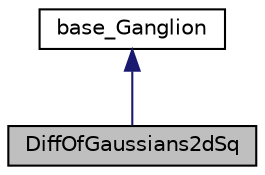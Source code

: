 digraph G
{
  edge [fontname="Helvetica",fontsize="10",labelfontname="Helvetica",labelfontsize="10"];
  node [fontname="Helvetica",fontsize="10",shape=record];
  Node1 [label="DiffOfGaussians2dSq",height=0.2,width=0.4,color="black", fillcolor="grey75", style="filled" fontcolor="black"];
  Node2 -> Node1 [dir="back",color="midnightblue",fontsize="10",style="solid",fontname="Helvetica"];
  Node2 [label="base_Ganglion",height=0.2,width=0.4,color="black", fillcolor="white", style="filled",URL="$classbase__Ganglion.html",tooltip="base class for modeling retinal ganglion cells"];
}
